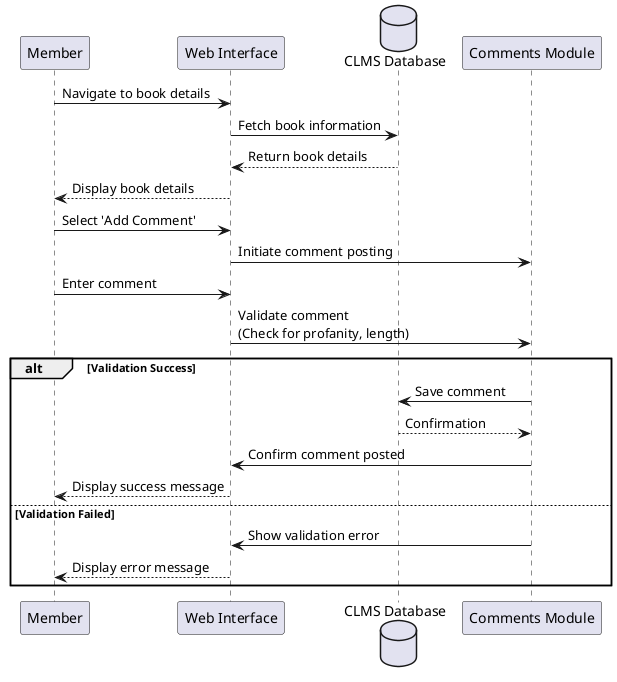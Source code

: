 @startuml
participant Member
participant "Web Interface" as Web
database "CLMS Database" as DB
participant "Comments Module" as Comments

Member -> Web : Navigate to book details
Web -> DB : Fetch book information
DB --> Web :Return book details
Web --> Member : Display book details

Member -> Web : Select 'Add Comment'
Web -> Comments : Initiate comment posting
Member -> Web : Enter comment
Web -> Comments : Validate comment\n(Check for profanity, length)

alt Validation Success
    Comments -> DB : Save comment
    DB --> Comments : Confirmation
    Comments -> Web : Confirm comment posted
    Web --> Member : Display success message
else Validation Failed
    Comments -> Web : Show validation error
    Web --> Member : Display error message
end

@enduml